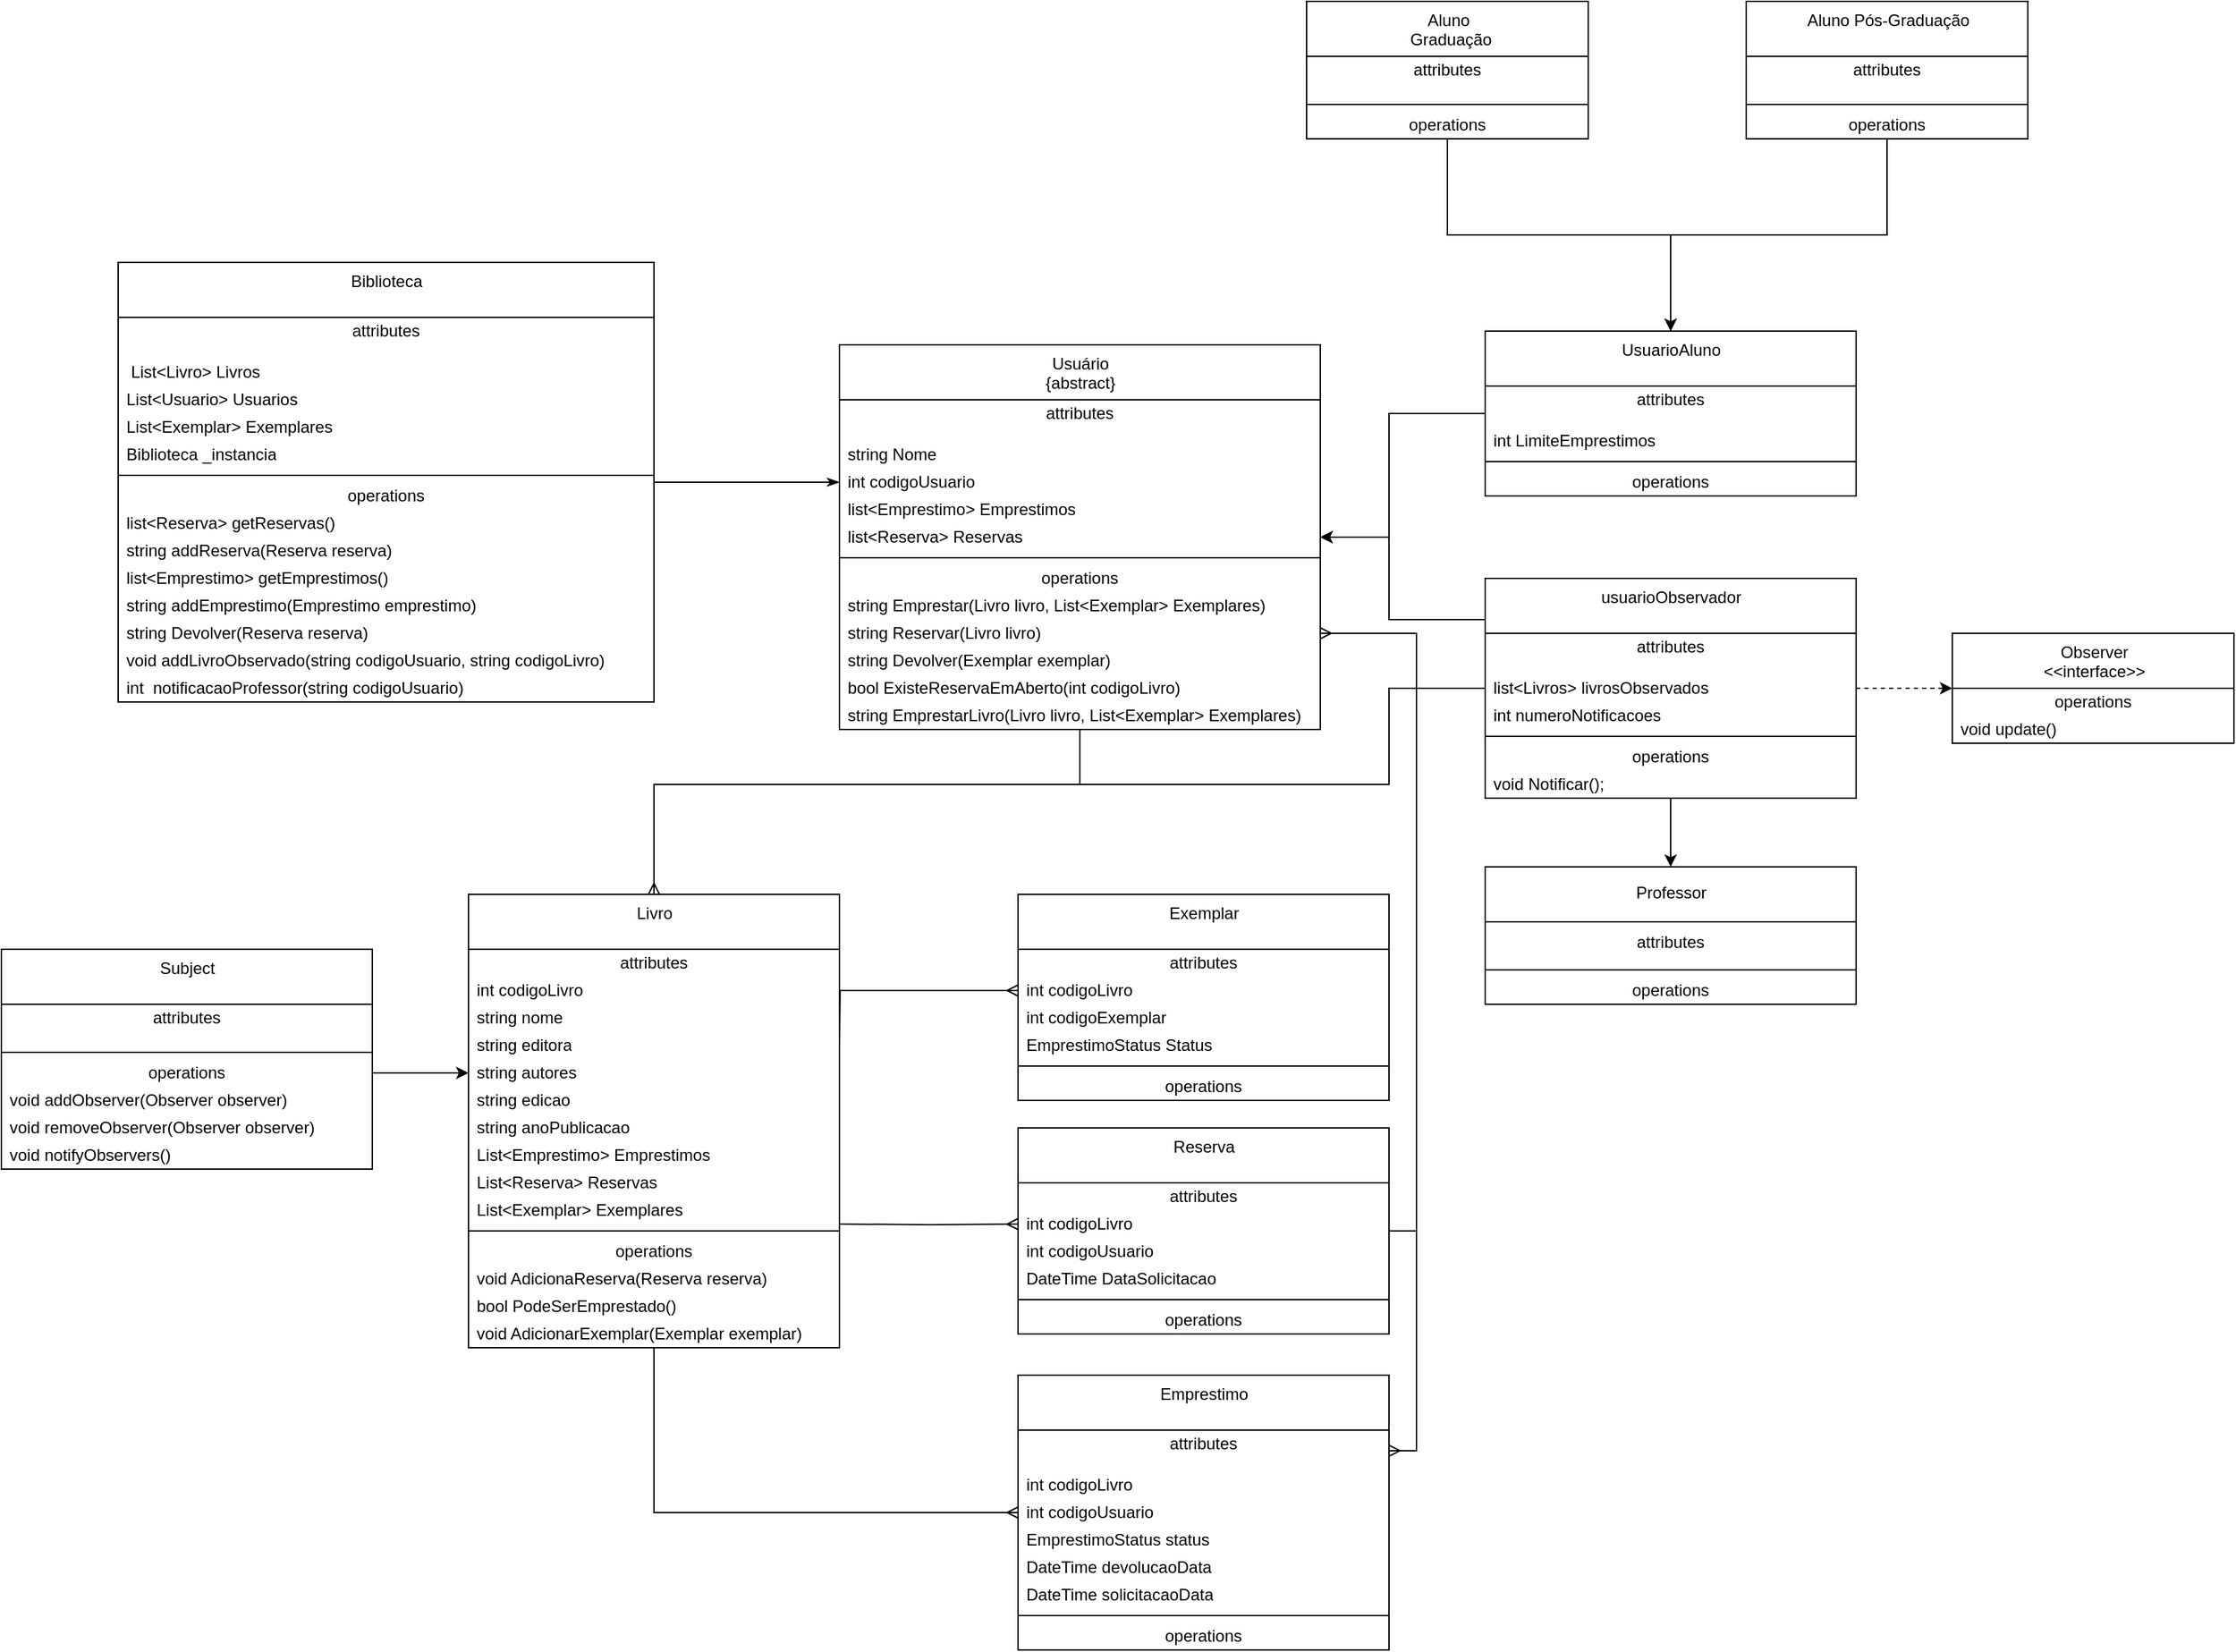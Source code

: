 <mxfile version="20.6.0" type="device"><diagram id="4k-TnC5SBQn-y1mcGVg1" name="Page-1"><mxGraphModel dx="2071" dy="1781" grid="1" gridSize="10" guides="1" tooltips="1" connect="1" arrows="1" fold="1" page="1" pageScale="1" pageWidth="850" pageHeight="1100" math="0" shadow="0"><root><mxCell id="0"/><mxCell id="1" parent="0"/><mxCell id="E93GOvyPacwHeNcZt3Qg-74" style="edgeStyle=orthogonalEdgeStyle;rounded=0;orthogonalLoop=1;jettySize=auto;html=1;entryX=0.5;entryY=0;entryDx=0;entryDy=0;startArrow=none;startFill=0;endArrow=none;endFill=0;" edge="1" parent="1" source="8vR74GhuwaB9tkMfhuag-8" target="8vR74GhuwaB9tkMfhuag-103"><mxGeometry relative="1" as="geometry"><Array as="points"><mxPoint x="275" y="400"/><mxPoint x="-35" y="400"/></Array></mxGeometry></mxCell><mxCell id="8vR74GhuwaB9tkMfhuag-8" value="&lt;div&gt;Usuário&lt;/div&gt;&lt;div&gt;{abstract}&lt;br&gt;&lt;/div&gt;" style="swimlane;fontStyle=0;align=center;verticalAlign=top;childLayout=stackLayout;horizontal=1;startSize=40;horizontalStack=0;resizeParent=1;resizeParentMax=0;resizeLast=0;collapsible=0;marginBottom=0;html=1;swimlaneLine=1;strokeColor=default;fillColor=default;" parent="1" vertex="1"><mxGeometry x="100" y="80" width="350" height="280" as="geometry"/></mxCell><mxCell id="8vR74GhuwaB9tkMfhuag-9" value="&lt;div&gt;attributes&lt;/div&gt;&lt;div&gt;&lt;br&gt;&lt;/div&gt;&lt;div&gt;&lt;br&gt;&lt;/div&gt;&lt;div&gt;&lt;br&gt;&lt;/div&gt;&lt;div&gt;&lt;br&gt;&lt;/div&gt;" style="text;html=1;strokeColor=none;fillColor=none;align=center;verticalAlign=middle;spacingLeft=4;spacingRight=4;overflow=hidden;rotatable=0;points=[[0,0.5],[1,0.5]];portConstraint=eastwest;" parent="8vR74GhuwaB9tkMfhuag-8" vertex="1"><mxGeometry y="40" width="350" height="30" as="geometry"/></mxCell><mxCell id="8vR74GhuwaB9tkMfhuag-10" value="string Nome" style="text;html=1;strokeColor=none;fillColor=none;align=left;verticalAlign=middle;spacingLeft=4;spacingRight=4;overflow=hidden;rotatable=0;points=[[0,0.5],[1,0.5]];portConstraint=eastwest;" parent="8vR74GhuwaB9tkMfhuag-8" vertex="1"><mxGeometry y="70" width="350" height="20" as="geometry"/></mxCell><mxCell id="8vR74GhuwaB9tkMfhuag-16" value="int codigoUsuario" style="text;html=1;strokeColor=none;fillColor=none;align=left;verticalAlign=middle;spacingLeft=4;spacingRight=4;overflow=hidden;rotatable=0;points=[[0,0.5],[1,0.5]];portConstraint=eastwest;" parent="8vR74GhuwaB9tkMfhuag-8" vertex="1"><mxGeometry y="90" width="350" height="20" as="geometry"/></mxCell><mxCell id="8vR74GhuwaB9tkMfhuag-17" value="list&amp;lt;Emprestimo&amp;gt; Emprestimos" style="text;html=1;strokeColor=none;fillColor=none;align=left;verticalAlign=middle;spacingLeft=4;spacingRight=4;overflow=hidden;rotatable=0;points=[[0,0.5],[1,0.5]];portConstraint=eastwest;" parent="8vR74GhuwaB9tkMfhuag-8" vertex="1"><mxGeometry y="110" width="350" height="20" as="geometry"/></mxCell><mxCell id="8vR74GhuwaB9tkMfhuag-18" value="list&amp;lt;Reserva&amp;gt; Reservas" style="text;html=1;strokeColor=none;fillColor=none;align=left;verticalAlign=middle;spacingLeft=4;spacingRight=4;overflow=hidden;rotatable=0;points=[[0,0.5],[1,0.5]];portConstraint=eastwest;" parent="8vR74GhuwaB9tkMfhuag-8" vertex="1"><mxGeometry y="130" width="350" height="20" as="geometry"/></mxCell><mxCell id="8vR74GhuwaB9tkMfhuag-13" value="" style="line;strokeWidth=1;fillColor=none;align=left;verticalAlign=middle;spacingTop=-1;spacingLeft=3;spacingRight=3;rotatable=0;labelPosition=right;points=[];portConstraint=eastwest;" parent="8vR74GhuwaB9tkMfhuag-8" vertex="1"><mxGeometry y="150" width="350" height="10" as="geometry"/></mxCell><mxCell id="8vR74GhuwaB9tkMfhuag-14" value="operations" style="text;html=1;strokeColor=none;fillColor=none;align=center;verticalAlign=middle;spacingLeft=4;spacingRight=4;overflow=hidden;rotatable=0;points=[[0,0.5],[1,0.5]];portConstraint=eastwest;" parent="8vR74GhuwaB9tkMfhuag-8" vertex="1"><mxGeometry y="160" width="350" height="20" as="geometry"/></mxCell><mxCell id="E93GOvyPacwHeNcZt3Qg-1" value="string Emprestar(Livro livro, List&amp;lt;Exemplar&amp;gt; Exemplares)" style="text;html=1;strokeColor=none;fillColor=none;align=left;verticalAlign=middle;spacingLeft=4;spacingRight=4;overflow=hidden;rotatable=0;points=[[0,0.5],[1,0.5]];portConstraint=eastwest;" vertex="1" parent="8vR74GhuwaB9tkMfhuag-8"><mxGeometry y="180" width="350" height="20" as="geometry"/></mxCell><mxCell id="E93GOvyPacwHeNcZt3Qg-2" value="string Reservar(Livro livro)" style="text;html=1;strokeColor=none;fillColor=none;align=left;verticalAlign=middle;spacingLeft=4;spacingRight=4;overflow=hidden;rotatable=0;points=[[0,0.5],[1,0.5]];portConstraint=eastwest;" vertex="1" parent="8vR74GhuwaB9tkMfhuag-8"><mxGeometry y="200" width="350" height="20" as="geometry"/></mxCell><mxCell id="E93GOvyPacwHeNcZt3Qg-4" value="string Devolver(Exemplar exemplar)" style="text;html=1;strokeColor=none;fillColor=none;align=left;verticalAlign=middle;spacingLeft=4;spacingRight=4;overflow=hidden;rotatable=0;points=[[0,0.5],[1,0.5]];portConstraint=eastwest;" vertex="1" parent="8vR74GhuwaB9tkMfhuag-8"><mxGeometry y="220" width="350" height="20" as="geometry"/></mxCell><mxCell id="E93GOvyPacwHeNcZt3Qg-3" value="bool ExisteReservaEmAberto(int codigoLivro)" style="text;html=1;strokeColor=none;fillColor=none;align=left;verticalAlign=middle;spacingLeft=4;spacingRight=4;overflow=hidden;rotatable=0;points=[[0,0.5],[1,0.5]];portConstraint=eastwest;" vertex="1" parent="8vR74GhuwaB9tkMfhuag-8"><mxGeometry y="240" width="350" height="20" as="geometry"/></mxCell><mxCell id="E93GOvyPacwHeNcZt3Qg-5" value="string EmprestarLivro(Livro livro, List&amp;lt;Exemplar&amp;gt; Exemplares)" style="text;html=1;strokeColor=none;fillColor=none;align=left;verticalAlign=middle;spacingLeft=4;spacingRight=4;overflow=hidden;rotatable=0;points=[[0,0.5],[1,0.5]];portConstraint=eastwest;" vertex="1" parent="8vR74GhuwaB9tkMfhuag-8"><mxGeometry y="260" width="350" height="20" as="geometry"/></mxCell><mxCell id="E93GOvyPacwHeNcZt3Qg-11" style="edgeStyle=orthogonalEdgeStyle;rounded=0;orthogonalLoop=1;jettySize=auto;html=1;entryX=0.5;entryY=0;entryDx=0;entryDy=0;" edge="1" parent="1" source="8vR74GhuwaB9tkMfhuag-28" target="E93GOvyPacwHeNcZt3Qg-7"><mxGeometry relative="1" as="geometry"/></mxCell><mxCell id="8vR74GhuwaB9tkMfhuag-28" value="&lt;div&gt;Aluno&lt;br&gt;&lt;/div&gt;&amp;nbsp;Graduação" style="swimlane;fontStyle=0;align=center;verticalAlign=top;childLayout=stackLayout;horizontal=1;startSize=40;horizontalStack=0;resizeParent=1;resizeParentMax=0;resizeLast=0;collapsible=0;marginBottom=0;html=1;swimlaneLine=1;strokeColor=default;fillColor=default;" parent="1" vertex="1"><mxGeometry x="440" y="-170" width="205" height="100" as="geometry"/></mxCell><mxCell id="8vR74GhuwaB9tkMfhuag-29" value="&lt;div&gt;attributes&lt;/div&gt;&lt;div&gt;&lt;br&gt;&lt;/div&gt;&lt;div&gt;&lt;br&gt;&lt;/div&gt;&lt;div&gt;&lt;br&gt;&lt;/div&gt;&lt;div&gt;&lt;br&gt;&lt;/div&gt;" style="text;html=1;strokeColor=none;fillColor=none;align=center;verticalAlign=middle;spacingLeft=4;spacingRight=4;overflow=hidden;rotatable=0;points=[[0,0.5],[1,0.5]];portConstraint=eastwest;" parent="8vR74GhuwaB9tkMfhuag-28" vertex="1"><mxGeometry y="40" width="205" height="30" as="geometry"/></mxCell><mxCell id="8vR74GhuwaB9tkMfhuag-34" value="" style="line;strokeWidth=1;fillColor=none;align=left;verticalAlign=middle;spacingTop=-1;spacingLeft=3;spacingRight=3;rotatable=0;labelPosition=right;points=[];portConstraint=eastwest;" parent="8vR74GhuwaB9tkMfhuag-28" vertex="1"><mxGeometry y="70" width="205" height="10" as="geometry"/></mxCell><mxCell id="8vR74GhuwaB9tkMfhuag-35" value="operations" style="text;html=1;strokeColor=none;fillColor=none;align=center;verticalAlign=middle;spacingLeft=4;spacingRight=4;overflow=hidden;rotatable=0;points=[[0,0.5],[1,0.5]];portConstraint=eastwest;" parent="8vR74GhuwaB9tkMfhuag-28" vertex="1"><mxGeometry y="80" width="205" height="20" as="geometry"/></mxCell><mxCell id="8vR74GhuwaB9tkMfhuag-60" style="edgeStyle=orthogonalEdgeStyle;rounded=0;orthogonalLoop=1;jettySize=auto;html=1;entryX=1;entryY=0.5;entryDx=0;entryDy=0;" parent="1" source="8vR74GhuwaB9tkMfhuag-43" target="8vR74GhuwaB9tkMfhuag-18" edge="1"><mxGeometry relative="1" as="geometry"><Array as="points"><mxPoint x="500" y="280"/><mxPoint x="500" y="220"/></Array></mxGeometry></mxCell><mxCell id="8vR74GhuwaB9tkMfhuag-94" style="edgeStyle=orthogonalEdgeStyle;rounded=0;orthogonalLoop=1;jettySize=auto;html=1;fontSize=18;" parent="1" source="8vR74GhuwaB9tkMfhuag-43" target="8vR74GhuwaB9tkMfhuag-88" edge="1"><mxGeometry relative="1" as="geometry"/></mxCell><mxCell id="E93GOvyPacwHeNcZt3Qg-25" style="edgeStyle=orthogonalEdgeStyle;rounded=0;orthogonalLoop=1;jettySize=auto;html=1;dashed=1;" edge="1" parent="1" source="8vR74GhuwaB9tkMfhuag-43" target="8vR74GhuwaB9tkMfhuag-83"><mxGeometry relative="1" as="geometry"/></mxCell><mxCell id="8vR74GhuwaB9tkMfhuag-43" value="usuarioObservador" style="swimlane;fontStyle=0;align=center;verticalAlign=top;childLayout=stackLayout;horizontal=1;startSize=40;horizontalStack=0;resizeParent=1;resizeParentMax=0;resizeLast=0;collapsible=0;marginBottom=0;html=1;swimlaneLine=1;strokeColor=default;fillColor=default;" parent="1" vertex="1"><mxGeometry x="570" y="250" width="270" height="160" as="geometry"/></mxCell><mxCell id="8vR74GhuwaB9tkMfhuag-44" value="&lt;div&gt;attributes&lt;/div&gt;&lt;div&gt;&lt;br&gt;&lt;/div&gt;&lt;div&gt;&lt;br&gt;&lt;/div&gt;&lt;div&gt;&lt;br&gt;&lt;/div&gt;&lt;div&gt;&lt;br&gt;&lt;/div&gt;" style="text;html=1;strokeColor=none;fillColor=none;align=center;verticalAlign=middle;spacingLeft=4;spacingRight=4;overflow=hidden;rotatable=0;points=[[0,0.5],[1,0.5]];portConstraint=eastwest;" parent="8vR74GhuwaB9tkMfhuag-43" vertex="1"><mxGeometry y="40" width="270" height="30" as="geometry"/></mxCell><mxCell id="8vR74GhuwaB9tkMfhuag-47" value="list&amp;lt;Livros&amp;gt; livrosObservados" style="text;html=1;strokeColor=none;fillColor=none;align=left;verticalAlign=middle;spacingLeft=4;spacingRight=4;overflow=hidden;rotatable=0;points=[[0,0.5],[1,0.5]];portConstraint=eastwest;" parent="8vR74GhuwaB9tkMfhuag-43" vertex="1"><mxGeometry y="70" width="270" height="20" as="geometry"/></mxCell><mxCell id="8vR74GhuwaB9tkMfhuag-82" value="int numeroNotificacoes" style="text;html=1;strokeColor=none;fillColor=none;align=left;verticalAlign=middle;spacingLeft=4;spacingRight=4;overflow=hidden;rotatable=0;points=[[0,0.5],[1,0.5]];portConstraint=eastwest;" parent="8vR74GhuwaB9tkMfhuag-43" vertex="1"><mxGeometry y="90" width="270" height="20" as="geometry"/></mxCell><mxCell id="8vR74GhuwaB9tkMfhuag-49" value="" style="line;strokeWidth=1;fillColor=none;align=left;verticalAlign=middle;spacingTop=-1;spacingLeft=3;spacingRight=3;rotatable=0;labelPosition=right;points=[];portConstraint=eastwest;" parent="8vR74GhuwaB9tkMfhuag-43" vertex="1"><mxGeometry y="110" width="270" height="10" as="geometry"/></mxCell><mxCell id="8vR74GhuwaB9tkMfhuag-50" value="operations" style="text;html=1;strokeColor=none;fillColor=none;align=center;verticalAlign=middle;spacingLeft=4;spacingRight=4;overflow=hidden;rotatable=0;points=[[0,0.5],[1,0.5]];portConstraint=eastwest;" parent="8vR74GhuwaB9tkMfhuag-43" vertex="1"><mxGeometry y="120" width="270" height="20" as="geometry"/></mxCell><mxCell id="E93GOvyPacwHeNcZt3Qg-27" value="void Notificar();" style="text;html=1;strokeColor=none;fillColor=none;align=left;verticalAlign=middle;spacingLeft=4;spacingRight=4;overflow=hidden;rotatable=0;points=[[0,0.5],[1,0.5]];portConstraint=eastwest;" vertex="1" parent="8vR74GhuwaB9tkMfhuag-43"><mxGeometry y="140" width="270" height="20" as="geometry"/></mxCell><mxCell id="E93GOvyPacwHeNcZt3Qg-12" style="edgeStyle=orthogonalEdgeStyle;rounded=0;orthogonalLoop=1;jettySize=auto;html=1;entryX=0.5;entryY=0;entryDx=0;entryDy=0;" edge="1" parent="1" source="8vR74GhuwaB9tkMfhuag-55" target="E93GOvyPacwHeNcZt3Qg-7"><mxGeometry relative="1" as="geometry"/></mxCell><mxCell id="8vR74GhuwaB9tkMfhuag-55" value="Aluno Pós-Graduação" style="swimlane;fontStyle=0;align=center;verticalAlign=top;childLayout=stackLayout;horizontal=1;startSize=40;horizontalStack=0;resizeParent=1;resizeParentMax=0;resizeLast=0;collapsible=0;marginBottom=0;html=1;swimlaneLine=1;strokeColor=default;fillColor=default;" parent="1" vertex="1"><mxGeometry x="760" y="-170" width="205" height="100" as="geometry"/></mxCell><mxCell id="8vR74GhuwaB9tkMfhuag-56" value="&lt;div&gt;attributes&lt;/div&gt;&lt;div&gt;&lt;br&gt;&lt;/div&gt;&lt;div&gt;&lt;br&gt;&lt;/div&gt;&lt;div&gt;&lt;br&gt;&lt;/div&gt;&lt;div&gt;&lt;br&gt;&lt;/div&gt;" style="text;html=1;strokeColor=none;fillColor=none;align=center;verticalAlign=middle;spacingLeft=4;spacingRight=4;overflow=hidden;rotatable=0;points=[[0,0.5],[1,0.5]];portConstraint=eastwest;" parent="8vR74GhuwaB9tkMfhuag-55" vertex="1"><mxGeometry y="40" width="205" height="30" as="geometry"/></mxCell><mxCell id="8vR74GhuwaB9tkMfhuag-57" value="" style="line;strokeWidth=1;fillColor=none;align=left;verticalAlign=middle;spacingTop=-1;spacingLeft=3;spacingRight=3;rotatable=0;labelPosition=right;points=[];portConstraint=eastwest;" parent="8vR74GhuwaB9tkMfhuag-55" vertex="1"><mxGeometry y="70" width="205" height="10" as="geometry"/></mxCell><mxCell id="8vR74GhuwaB9tkMfhuag-58" value="operations" style="text;html=1;strokeColor=none;fillColor=none;align=center;verticalAlign=middle;spacingLeft=4;spacingRight=4;overflow=hidden;rotatable=0;points=[[0,0.5],[1,0.5]];portConstraint=eastwest;" parent="8vR74GhuwaB9tkMfhuag-55" vertex="1"><mxGeometry y="80" width="205" height="20" as="geometry"/></mxCell><mxCell id="8vR74GhuwaB9tkMfhuag-83" value="&lt;div&gt;Observer&lt;/div&gt;&lt;div&gt;&amp;lt;&amp;lt;interface&amp;gt;&amp;gt;&lt;br&gt;&lt;/div&gt;" style="swimlane;fontStyle=0;align=center;verticalAlign=top;childLayout=stackLayout;horizontal=1;startSize=40;horizontalStack=0;resizeParent=1;resizeParentMax=0;resizeLast=0;collapsible=0;marginBottom=0;html=1;swimlaneLine=1;strokeColor=default;fillColor=default;" parent="1" vertex="1"><mxGeometry x="910" y="290" width="205" height="80" as="geometry"/></mxCell><mxCell id="8vR74GhuwaB9tkMfhuag-86" value="operations" style="text;html=1;strokeColor=none;fillColor=none;align=center;verticalAlign=middle;spacingLeft=4;spacingRight=4;overflow=hidden;rotatable=0;points=[[0,0.5],[1,0.5]];portConstraint=eastwest;" parent="8vR74GhuwaB9tkMfhuag-83" vertex="1"><mxGeometry y="40" width="205" height="20" as="geometry"/></mxCell><mxCell id="8vR74GhuwaB9tkMfhuag-72" value="void update()" style="text;html=1;strokeColor=none;fillColor=none;align=left;verticalAlign=middle;spacingLeft=4;spacingRight=4;overflow=hidden;rotatable=0;points=[[0,0.5],[1,0.5]];portConstraint=eastwest;" parent="8vR74GhuwaB9tkMfhuag-83" vertex="1"><mxGeometry y="60" width="205" height="20" as="geometry"/></mxCell><mxCell id="8vR74GhuwaB9tkMfhuag-88" value="&lt;font style=&quot;font-size: 12px;&quot;&gt;Professor&lt;/font&gt;" style="swimlane;fontStyle=0;align=center;verticalAlign=top;childLayout=stackLayout;horizontal=1;startSize=40;horizontalStack=0;resizeParent=1;resizeParentMax=0;resizeLast=0;collapsible=0;marginBottom=0;html=1;swimlaneLine=1;strokeColor=default;fillColor=default;fontSize=18;" parent="1" vertex="1"><mxGeometry x="570" y="460" width="270" height="100" as="geometry"/></mxCell><mxCell id="8vR74GhuwaB9tkMfhuag-89" value="&lt;div&gt;attributes&lt;/div&gt;" style="text;html=1;strokeColor=none;fillColor=none;align=center;verticalAlign=middle;spacingLeft=4;spacingRight=4;overflow=hidden;rotatable=0;points=[[0,0.5],[1,0.5]];portConstraint=eastwest;" parent="8vR74GhuwaB9tkMfhuag-88" vertex="1"><mxGeometry y="40" width="270" height="30" as="geometry"/></mxCell><mxCell id="8vR74GhuwaB9tkMfhuag-92" value="" style="line;strokeWidth=1;fillColor=none;align=left;verticalAlign=middle;spacingTop=-1;spacingLeft=3;spacingRight=3;rotatable=0;labelPosition=right;points=[];portConstraint=eastwest;" parent="8vR74GhuwaB9tkMfhuag-88" vertex="1"><mxGeometry y="70" width="270" height="10" as="geometry"/></mxCell><mxCell id="8vR74GhuwaB9tkMfhuag-93" value="operations" style="text;html=1;strokeColor=none;fillColor=none;align=center;verticalAlign=middle;spacingLeft=4;spacingRight=4;overflow=hidden;rotatable=0;points=[[0,0.5],[1,0.5]];portConstraint=eastwest;" parent="8vR74GhuwaB9tkMfhuag-88" vertex="1"><mxGeometry y="80" width="270" height="20" as="geometry"/></mxCell><mxCell id="8vR74GhuwaB9tkMfhuag-95" value="Subject" style="swimlane;fontStyle=0;align=center;verticalAlign=top;childLayout=stackLayout;horizontal=1;startSize=40;horizontalStack=0;resizeParent=1;resizeParentMax=0;resizeLast=0;collapsible=0;marginBottom=0;html=1;swimlaneLine=1;strokeColor=default;fillColor=default;" parent="1" vertex="1"><mxGeometry x="-510" y="520" width="270" height="160" as="geometry"/></mxCell><mxCell id="8vR74GhuwaB9tkMfhuag-96" value="&lt;div&gt;attributes&lt;/div&gt;&lt;div&gt;&lt;br&gt;&lt;/div&gt;&lt;div&gt;&lt;br&gt;&lt;/div&gt;&lt;div&gt;&lt;br&gt;&lt;/div&gt;&lt;div&gt;&lt;br&gt;&lt;/div&gt;" style="text;html=1;strokeColor=none;fillColor=none;align=center;verticalAlign=middle;spacingLeft=4;spacingRight=4;overflow=hidden;rotatable=0;points=[[0,0.5],[1,0.5]];portConstraint=eastwest;" parent="8vR74GhuwaB9tkMfhuag-95" vertex="1"><mxGeometry y="40" width="270" height="30" as="geometry"/></mxCell><mxCell id="8vR74GhuwaB9tkMfhuag-99" value="" style="line;strokeWidth=1;fillColor=none;align=left;verticalAlign=middle;spacingTop=-1;spacingLeft=3;spacingRight=3;rotatable=0;labelPosition=right;points=[];portConstraint=eastwest;" parent="8vR74GhuwaB9tkMfhuag-95" vertex="1"><mxGeometry y="70" width="270" height="10" as="geometry"/></mxCell><mxCell id="8vR74GhuwaB9tkMfhuag-100" value="operations" style="text;html=1;strokeColor=none;fillColor=none;align=center;verticalAlign=middle;spacingLeft=4;spacingRight=4;overflow=hidden;rotatable=0;points=[[0,0.5],[1,0.5]];portConstraint=eastwest;" parent="8vR74GhuwaB9tkMfhuag-95" vertex="1"><mxGeometry y="80" width="270" height="20" as="geometry"/></mxCell><mxCell id="8vR74GhuwaB9tkMfhuag-97" value="void addObserver(Observer observer)" style="text;html=1;strokeColor=none;fillColor=none;align=left;verticalAlign=middle;spacingLeft=4;spacingRight=4;overflow=hidden;rotatable=0;points=[[0,0.5],[1,0.5]];portConstraint=eastwest;" parent="8vR74GhuwaB9tkMfhuag-95" vertex="1"><mxGeometry y="100" width="270" height="20" as="geometry"/></mxCell><mxCell id="8vR74GhuwaB9tkMfhuag-101" value="void removeObserver(Observer observer)" style="text;html=1;strokeColor=none;fillColor=none;align=left;verticalAlign=middle;spacingLeft=4;spacingRight=4;overflow=hidden;rotatable=0;points=[[0,0.5],[1,0.5]];portConstraint=eastwest;" parent="8vR74GhuwaB9tkMfhuag-95" vertex="1"><mxGeometry y="120" width="270" height="20" as="geometry"/></mxCell><mxCell id="8vR74GhuwaB9tkMfhuag-102" value="void notifyObservers()" style="text;html=1;strokeColor=none;fillColor=none;align=left;verticalAlign=middle;spacingLeft=4;spacingRight=4;overflow=hidden;rotatable=0;points=[[0,0.5],[1,0.5]];portConstraint=eastwest;" parent="8vR74GhuwaB9tkMfhuag-95" vertex="1"><mxGeometry y="140" width="270" height="20" as="geometry"/></mxCell><mxCell id="E93GOvyPacwHeNcZt3Qg-58" style="edgeStyle=orthogonalEdgeStyle;rounded=0;orthogonalLoop=1;jettySize=auto;html=1;entryX=0;entryY=0.5;entryDx=0;entryDy=0;endArrow=ERmany;endFill=0;" edge="1" parent="1" source="8vR74GhuwaB9tkMfhuag-103" target="UI45EGb_hwssNd5SsNvu-42"><mxGeometry relative="1" as="geometry"/></mxCell><mxCell id="E93GOvyPacwHeNcZt3Qg-59" style="edgeStyle=orthogonalEdgeStyle;rounded=0;orthogonalLoop=1;jettySize=auto;html=1;exitX=0.5;exitY=0;exitDx=0;exitDy=0;entryX=0;entryY=0.5;entryDx=0;entryDy=0;endArrow=none;endFill=0;startArrow=ERmany;startFill=0;" edge="1" parent="1" source="8vR74GhuwaB9tkMfhuag-103" target="8vR74GhuwaB9tkMfhuag-47"><mxGeometry relative="1" as="geometry"><Array as="points"><mxPoint x="-35" y="400"/><mxPoint x="500" y="400"/><mxPoint x="500" y="330"/></Array></mxGeometry></mxCell><mxCell id="8vR74GhuwaB9tkMfhuag-103" value="Livro" style="swimlane;fontStyle=0;align=center;verticalAlign=top;childLayout=stackLayout;horizontal=1;startSize=40;horizontalStack=0;resizeParent=1;resizeParentMax=0;resizeLast=0;collapsible=0;marginBottom=0;html=1;swimlaneLine=1;strokeColor=default;fillColor=default;" parent="1" vertex="1"><mxGeometry x="-170" y="480" width="270" height="330" as="geometry"/></mxCell><mxCell id="8vR74GhuwaB9tkMfhuag-104" value="&lt;div&gt;attributes&lt;/div&gt;&lt;div&gt;&lt;br&gt;&lt;/div&gt;&lt;div&gt;&lt;br&gt;&lt;/div&gt;&lt;div&gt;&lt;br&gt;&lt;/div&gt;&lt;div&gt;&lt;br&gt;&lt;/div&gt;" style="text;html=1;strokeColor=none;fillColor=none;align=center;verticalAlign=middle;spacingLeft=4;spacingRight=4;overflow=hidden;rotatable=0;points=[[0,0.5],[1,0.5]];portConstraint=eastwest;" parent="8vR74GhuwaB9tkMfhuag-103" vertex="1"><mxGeometry y="40" width="270" height="20" as="geometry"/></mxCell><mxCell id="UI45EGb_hwssNd5SsNvu-12" value="int codigoLivro" style="text;html=1;strokeColor=none;fillColor=none;align=left;verticalAlign=middle;spacingLeft=4;spacingRight=4;overflow=hidden;rotatable=0;points=[[0,0.5],[1,0.5]];portConstraint=eastwest;" parent="8vR74GhuwaB9tkMfhuag-103" vertex="1"><mxGeometry y="60" width="270" height="20" as="geometry"/></mxCell><mxCell id="UI45EGb_hwssNd5SsNvu-13" value="string nome" style="text;html=1;strokeColor=none;fillColor=none;align=left;verticalAlign=middle;spacingLeft=4;spacingRight=4;overflow=hidden;rotatable=0;points=[[0,0.5],[1,0.5]];portConstraint=eastwest;" parent="8vR74GhuwaB9tkMfhuag-103" vertex="1"><mxGeometry y="80" width="270" height="20" as="geometry"/></mxCell><mxCell id="UI45EGb_hwssNd5SsNvu-17" value="string editora" style="text;html=1;strokeColor=none;fillColor=none;align=left;verticalAlign=middle;spacingLeft=4;spacingRight=4;overflow=hidden;rotatable=0;points=[[0,0.5],[1,0.5]];portConstraint=eastwest;" parent="8vR74GhuwaB9tkMfhuag-103" vertex="1"><mxGeometry y="100" width="270" height="20" as="geometry"/></mxCell><mxCell id="UI45EGb_hwssNd5SsNvu-14" value="string autores" style="text;html=1;strokeColor=none;fillColor=none;align=left;verticalAlign=middle;spacingLeft=4;spacingRight=4;overflow=hidden;rotatable=0;points=[[0,0.5],[1,0.5]];portConstraint=eastwest;" parent="8vR74GhuwaB9tkMfhuag-103" vertex="1"><mxGeometry y="120" width="270" height="20" as="geometry"/></mxCell><mxCell id="UI45EGb_hwssNd5SsNvu-16" value="string edicao" style="text;html=1;strokeColor=none;fillColor=none;align=left;verticalAlign=middle;spacingLeft=4;spacingRight=4;overflow=hidden;rotatable=0;points=[[0,0.5],[1,0.5]];portConstraint=eastwest;" parent="8vR74GhuwaB9tkMfhuag-103" vertex="1"><mxGeometry y="140" width="270" height="20" as="geometry"/></mxCell><mxCell id="UI45EGb_hwssNd5SsNvu-15" value="string anoPublicacao" style="text;html=1;strokeColor=none;fillColor=none;align=left;verticalAlign=middle;spacingLeft=4;spacingRight=4;overflow=hidden;rotatable=0;points=[[0,0.5],[1,0.5]];portConstraint=eastwest;" parent="8vR74GhuwaB9tkMfhuag-103" vertex="1"><mxGeometry y="160" width="270" height="20" as="geometry"/></mxCell><mxCell id="E93GOvyPacwHeNcZt3Qg-28" value="List&amp;lt;Emprestimo&amp;gt; Emprestimos" style="text;html=1;strokeColor=none;fillColor=none;align=left;verticalAlign=middle;spacingLeft=4;spacingRight=4;overflow=hidden;rotatable=0;points=[[0,0.5],[1,0.5]];portConstraint=eastwest;" vertex="1" parent="8vR74GhuwaB9tkMfhuag-103"><mxGeometry y="180" width="270" height="20" as="geometry"/></mxCell><mxCell id="E93GOvyPacwHeNcZt3Qg-29" value="List&amp;lt;Reserva&amp;gt; Reservas" style="text;html=1;strokeColor=none;fillColor=none;align=left;verticalAlign=middle;spacingLeft=4;spacingRight=4;overflow=hidden;rotatable=0;points=[[0,0.5],[1,0.5]];portConstraint=eastwest;" vertex="1" parent="8vR74GhuwaB9tkMfhuag-103"><mxGeometry y="200" width="270" height="20" as="geometry"/></mxCell><mxCell id="E93GOvyPacwHeNcZt3Qg-30" value="List&amp;lt;Exemplar&amp;gt; Exemplares" style="text;html=1;strokeColor=none;fillColor=none;align=left;verticalAlign=middle;spacingLeft=4;spacingRight=4;overflow=hidden;rotatable=0;points=[[0,0.5],[1,0.5]];portConstraint=eastwest;" vertex="1" parent="8vR74GhuwaB9tkMfhuag-103"><mxGeometry y="220" width="270" height="20" as="geometry"/></mxCell><mxCell id="8vR74GhuwaB9tkMfhuag-105" value="" style="line;strokeWidth=1;fillColor=none;align=left;verticalAlign=middle;spacingTop=-1;spacingLeft=3;spacingRight=3;rotatable=0;labelPosition=right;points=[];portConstraint=eastwest;" parent="8vR74GhuwaB9tkMfhuag-103" vertex="1"><mxGeometry y="240" width="270" height="10" as="geometry"/></mxCell><mxCell id="8vR74GhuwaB9tkMfhuag-106" value="operations" style="text;html=1;strokeColor=none;fillColor=none;align=center;verticalAlign=middle;spacingLeft=4;spacingRight=4;overflow=hidden;rotatable=0;points=[[0,0.5],[1,0.5]];portConstraint=eastwest;" parent="8vR74GhuwaB9tkMfhuag-103" vertex="1"><mxGeometry y="250" width="270" height="20" as="geometry"/></mxCell><mxCell id="E93GOvyPacwHeNcZt3Qg-31" value="void AdicionaReserva(Reserva reserva)" style="text;html=1;strokeColor=none;fillColor=none;align=left;verticalAlign=middle;spacingLeft=4;spacingRight=4;overflow=hidden;rotatable=0;points=[[0,0.5],[1,0.5]];portConstraint=eastwest;" vertex="1" parent="8vR74GhuwaB9tkMfhuag-103"><mxGeometry y="270" width="270" height="20" as="geometry"/></mxCell><mxCell id="E93GOvyPacwHeNcZt3Qg-32" value="bool PodeSerEmprestado()" style="text;html=1;strokeColor=none;fillColor=none;align=left;verticalAlign=middle;spacingLeft=4;spacingRight=4;overflow=hidden;rotatable=0;points=[[0,0.5],[1,0.5]];portConstraint=eastwest;" vertex="1" parent="8vR74GhuwaB9tkMfhuag-103"><mxGeometry y="290" width="270" height="20" as="geometry"/></mxCell><mxCell id="E93GOvyPacwHeNcZt3Qg-48" value="void AdicionarExemplar(Exemplar exemplar)" style="text;html=1;strokeColor=none;fillColor=none;align=left;verticalAlign=middle;spacingLeft=4;spacingRight=4;overflow=hidden;rotatable=0;points=[[0,0.5],[1,0.5]];portConstraint=eastwest;" vertex="1" parent="8vR74GhuwaB9tkMfhuag-103"><mxGeometry y="310" width="270" height="20" as="geometry"/></mxCell><mxCell id="UI45EGb_hwssNd5SsNvu-20" style="edgeStyle=orthogonalEdgeStyle;rounded=0;orthogonalLoop=1;jettySize=auto;html=1;entryX=0;entryY=0.5;entryDx=0;entryDy=0;" parent="1" source="8vR74GhuwaB9tkMfhuag-100" target="UI45EGb_hwssNd5SsNvu-14" edge="1"><mxGeometry relative="1" as="geometry"/></mxCell><mxCell id="UI45EGb_hwssNd5SsNvu-21" value="Exemplar" style="swimlane;fontStyle=0;align=center;verticalAlign=top;childLayout=stackLayout;horizontal=1;startSize=40;horizontalStack=0;resizeParent=1;resizeParentMax=0;resizeLast=0;collapsible=0;marginBottom=0;html=1;swimlaneLine=1;strokeColor=default;fillColor=default;" parent="1" vertex="1"><mxGeometry x="230" y="480" width="270" height="150" as="geometry"/></mxCell><mxCell id="UI45EGb_hwssNd5SsNvu-22" value="&lt;div&gt;attributes&lt;/div&gt;&lt;div&gt;&lt;br&gt;&lt;/div&gt;&lt;div&gt;&lt;br&gt;&lt;/div&gt;&lt;div&gt;&lt;br&gt;&lt;/div&gt;&lt;div&gt;&lt;br&gt;&lt;/div&gt;" style="text;html=1;strokeColor=none;fillColor=none;align=center;verticalAlign=middle;spacingLeft=4;spacingRight=4;overflow=hidden;rotatable=0;points=[[0,0.5],[1,0.5]];portConstraint=eastwest;" parent="UI45EGb_hwssNd5SsNvu-21" vertex="1"><mxGeometry y="40" width="270" height="20" as="geometry"/></mxCell><mxCell id="UI45EGb_hwssNd5SsNvu-23" value="int codigoLivro" style="text;html=1;strokeColor=none;fillColor=none;align=left;verticalAlign=middle;spacingLeft=4;spacingRight=4;overflow=hidden;rotatable=0;points=[[0,0.5],[1,0.5]];portConstraint=eastwest;" parent="UI45EGb_hwssNd5SsNvu-21" vertex="1"><mxGeometry y="60" width="270" height="20" as="geometry"/></mxCell><mxCell id="UI45EGb_hwssNd5SsNvu-24" value="int codigoExemplar" style="text;html=1;strokeColor=none;fillColor=none;align=left;verticalAlign=middle;spacingLeft=4;spacingRight=4;overflow=hidden;rotatable=0;points=[[0,0.5],[1,0.5]];portConstraint=eastwest;" parent="UI45EGb_hwssNd5SsNvu-21" vertex="1"><mxGeometry y="80" width="270" height="20" as="geometry"/></mxCell><mxCell id="UI45EGb_hwssNd5SsNvu-25" value="EmprestimoStatus Status" style="text;html=1;strokeColor=none;fillColor=none;align=left;verticalAlign=middle;spacingLeft=4;spacingRight=4;overflow=hidden;rotatable=0;points=[[0,0.5],[1,0.5]];portConstraint=eastwest;" parent="UI45EGb_hwssNd5SsNvu-21" vertex="1"><mxGeometry y="100" width="270" height="20" as="geometry"/></mxCell><mxCell id="UI45EGb_hwssNd5SsNvu-30" value="" style="line;strokeWidth=1;fillColor=none;align=left;verticalAlign=middle;spacingTop=-1;spacingLeft=3;spacingRight=3;rotatable=0;labelPosition=right;points=[];portConstraint=eastwest;" parent="UI45EGb_hwssNd5SsNvu-21" vertex="1"><mxGeometry y="120" width="270" height="10" as="geometry"/></mxCell><mxCell id="UI45EGb_hwssNd5SsNvu-31" value="operations" style="text;html=1;strokeColor=none;fillColor=none;align=center;verticalAlign=middle;spacingLeft=4;spacingRight=4;overflow=hidden;rotatable=0;points=[[0,0.5],[1,0.5]];portConstraint=eastwest;" parent="UI45EGb_hwssNd5SsNvu-21" vertex="1"><mxGeometry y="130" width="270" height="20" as="geometry"/></mxCell><mxCell id="UI45EGb_hwssNd5SsNvu-39" value="Emprestimo" style="swimlane;fontStyle=0;align=center;verticalAlign=top;childLayout=stackLayout;horizontal=1;startSize=40;horizontalStack=0;resizeParent=1;resizeParentMax=0;resizeLast=0;collapsible=0;marginBottom=0;html=1;swimlaneLine=1;strokeColor=default;fillColor=default;" parent="1" vertex="1"><mxGeometry x="230" y="830" width="270" height="200" as="geometry"/></mxCell><mxCell id="UI45EGb_hwssNd5SsNvu-40" value="&lt;div&gt;attributes&lt;/div&gt;&lt;div&gt;&lt;br&gt;&lt;/div&gt;&lt;div&gt;&lt;br&gt;&lt;/div&gt;&lt;div&gt;&lt;br&gt;&lt;/div&gt;&lt;div&gt;&lt;br&gt;&lt;/div&gt;" style="text;html=1;strokeColor=none;fillColor=none;align=center;verticalAlign=middle;spacingLeft=4;spacingRight=4;overflow=hidden;rotatable=0;points=[[0,0.5],[1,0.5]];portConstraint=eastwest;" parent="UI45EGb_hwssNd5SsNvu-39" vertex="1"><mxGeometry y="40" width="270" height="30" as="geometry"/></mxCell><mxCell id="UI45EGb_hwssNd5SsNvu-41" value="int codigoLivro" style="text;html=1;strokeColor=none;fillColor=none;align=left;verticalAlign=middle;spacingLeft=4;spacingRight=4;overflow=hidden;rotatable=0;points=[[0,0.5],[1,0.5]];portConstraint=eastwest;" parent="UI45EGb_hwssNd5SsNvu-39" vertex="1"><mxGeometry y="70" width="270" height="20" as="geometry"/></mxCell><mxCell id="UI45EGb_hwssNd5SsNvu-42" value="int codigoUsuario" style="text;html=1;strokeColor=none;fillColor=none;align=left;verticalAlign=middle;spacingLeft=4;spacingRight=4;overflow=hidden;rotatable=0;points=[[0,0.5],[1,0.5]];portConstraint=eastwest;" parent="UI45EGb_hwssNd5SsNvu-39" vertex="1"><mxGeometry y="90" width="270" height="20" as="geometry"/></mxCell><mxCell id="UI45EGb_hwssNd5SsNvu-47" value="EmprestimoStatus status" style="text;html=1;strokeColor=none;fillColor=none;align=left;verticalAlign=middle;spacingLeft=4;spacingRight=4;overflow=hidden;rotatable=0;points=[[0,0.5],[1,0.5]];portConstraint=eastwest;" parent="UI45EGb_hwssNd5SsNvu-39" vertex="1"><mxGeometry y="110" width="270" height="20" as="geometry"/></mxCell><mxCell id="UI45EGb_hwssNd5SsNvu-43" value="DateTime devolucaoData" style="text;html=1;strokeColor=none;fillColor=none;align=left;verticalAlign=middle;spacingLeft=4;spacingRight=4;overflow=hidden;rotatable=0;points=[[0,0.5],[1,0.5]];portConstraint=eastwest;" parent="UI45EGb_hwssNd5SsNvu-39" vertex="1"><mxGeometry y="130" width="270" height="20" as="geometry"/></mxCell><mxCell id="UI45EGb_hwssNd5SsNvu-46" value="DateTime&amp;nbsp;solicitacaoData" style="text;html=1;strokeColor=none;fillColor=none;align=left;verticalAlign=middle;spacingLeft=4;spacingRight=4;overflow=hidden;rotatable=0;points=[[0,0.5],[1,0.5]];portConstraint=eastwest;" parent="UI45EGb_hwssNd5SsNvu-39" vertex="1"><mxGeometry y="150" width="270" height="20" as="geometry"/></mxCell><mxCell id="UI45EGb_hwssNd5SsNvu-44" value="" style="line;strokeWidth=1;fillColor=none;align=left;verticalAlign=middle;spacingTop=-1;spacingLeft=3;spacingRight=3;rotatable=0;labelPosition=right;points=[];portConstraint=eastwest;" parent="UI45EGb_hwssNd5SsNvu-39" vertex="1"><mxGeometry y="170" width="270" height="10" as="geometry"/></mxCell><mxCell id="UI45EGb_hwssNd5SsNvu-45" value="operations" style="text;html=1;strokeColor=none;fillColor=none;align=center;verticalAlign=middle;spacingLeft=4;spacingRight=4;overflow=hidden;rotatable=0;points=[[0,0.5],[1,0.5]];portConstraint=eastwest;" parent="UI45EGb_hwssNd5SsNvu-39" vertex="1"><mxGeometry y="180" width="270" height="20" as="geometry"/></mxCell><mxCell id="UI45EGb_hwssNd5SsNvu-50" style="edgeStyle=orthogonalEdgeStyle;rounded=0;orthogonalLoop=1;jettySize=auto;html=1;entryX=0;entryY=0.5;entryDx=0;entryDy=0;startArrow=none;startFill=0;endArrow=ERmany;endFill=0;" parent="1" target="UI45EGb_hwssNd5SsNvu-23" edge="1"><mxGeometry relative="1" as="geometry"><mxPoint x="100" y="590" as="sourcePoint"/></mxGeometry></mxCell><mxCell id="UI45EGb_hwssNd5SsNvu-64" style="edgeStyle=orthogonalEdgeStyle;rounded=0;orthogonalLoop=1;jettySize=auto;html=1;entryX=0;entryY=0.5;entryDx=0;entryDy=0;startArrow=none;startFill=0;endArrow=classicThin;endFill=1;" parent="1" source="UI45EGb_hwssNd5SsNvu-51" target="8vR74GhuwaB9tkMfhuag-16" edge="1"><mxGeometry relative="1" as="geometry"/></mxCell><mxCell id="UI45EGb_hwssNd5SsNvu-51" value="Biblioteca" style="swimlane;fontStyle=0;align=center;verticalAlign=top;childLayout=stackLayout;horizontal=1;startSize=40;horizontalStack=0;resizeParent=1;resizeParentMax=0;resizeLast=0;collapsible=0;marginBottom=0;html=1;swimlaneLine=1;strokeColor=default;fillColor=default;" parent="1" vertex="1"><mxGeometry x="-425" y="20" width="390" height="320" as="geometry"/></mxCell><mxCell id="UI45EGb_hwssNd5SsNvu-52" value="&lt;div&gt;attributes&lt;/div&gt;&lt;div&gt;&lt;br&gt;&lt;/div&gt;&lt;div&gt;&lt;br&gt;&lt;/div&gt;&lt;div&gt;&lt;br&gt;&lt;/div&gt;&lt;div&gt;&lt;br&gt;&lt;/div&gt;" style="text;html=1;strokeColor=none;fillColor=none;align=center;verticalAlign=middle;spacingLeft=4;spacingRight=4;overflow=hidden;rotatable=0;points=[[0,0.5],[1,0.5]];portConstraint=eastwest;" parent="UI45EGb_hwssNd5SsNvu-51" vertex="1"><mxGeometry y="40" width="390" height="30" as="geometry"/></mxCell><mxCell id="E93GOvyPacwHeNcZt3Qg-75" value="&amp;nbsp;List&amp;lt;Livro&amp;gt; Livros" style="text;html=1;strokeColor=none;fillColor=none;align=left;verticalAlign=middle;spacingLeft=4;spacingRight=4;overflow=hidden;rotatable=0;points=[[0,0.5],[1,0.5]];portConstraint=eastwest;" vertex="1" parent="UI45EGb_hwssNd5SsNvu-51"><mxGeometry y="70" width="390" height="20" as="geometry"/></mxCell><mxCell id="E93GOvyPacwHeNcZt3Qg-76" value="List&amp;lt;Usuario&amp;gt; Usuarios" style="text;html=1;strokeColor=none;fillColor=none;align=left;verticalAlign=middle;spacingLeft=4;spacingRight=4;overflow=hidden;rotatable=0;points=[[0,0.5],[1,0.5]];portConstraint=eastwest;" vertex="1" parent="UI45EGb_hwssNd5SsNvu-51"><mxGeometry y="90" width="390" height="20" as="geometry"/></mxCell><mxCell id="E93GOvyPacwHeNcZt3Qg-77" value="List&amp;lt;Exemplar&amp;gt; Exemplares" style="text;html=1;strokeColor=none;fillColor=none;align=left;verticalAlign=middle;spacingLeft=4;spacingRight=4;overflow=hidden;rotatable=0;points=[[0,0.5],[1,0.5]];portConstraint=eastwest;" vertex="1" parent="UI45EGb_hwssNd5SsNvu-51"><mxGeometry y="110" width="390" height="20" as="geometry"/></mxCell><mxCell id="E93GOvyPacwHeNcZt3Qg-78" value="Biblioteca _instancia" style="text;html=1;strokeColor=none;fillColor=none;align=left;verticalAlign=middle;spacingLeft=4;spacingRight=4;overflow=hidden;rotatable=0;points=[[0,0.5],[1,0.5]];portConstraint=eastwest;" vertex="1" parent="UI45EGb_hwssNd5SsNvu-51"><mxGeometry y="130" width="390" height="20" as="geometry"/></mxCell><mxCell id="UI45EGb_hwssNd5SsNvu-57" value="" style="line;strokeWidth=1;fillColor=none;align=left;verticalAlign=middle;spacingTop=-1;spacingLeft=3;spacingRight=3;rotatable=0;labelPosition=right;points=[];portConstraint=eastwest;" parent="UI45EGb_hwssNd5SsNvu-51" vertex="1"><mxGeometry y="150" width="390" height="10" as="geometry"/></mxCell><mxCell id="UI45EGb_hwssNd5SsNvu-58" value="operations" style="text;html=1;strokeColor=none;fillColor=none;align=center;verticalAlign=middle;spacingLeft=4;spacingRight=4;overflow=hidden;rotatable=0;points=[[0,0.5],[1,0.5]];portConstraint=eastwest;" parent="UI45EGb_hwssNd5SsNvu-51" vertex="1"><mxGeometry y="160" width="390" height="20" as="geometry"/></mxCell><mxCell id="UI45EGb_hwssNd5SsNvu-59" value="list&amp;lt;Reserva&amp;gt; getReservas()" style="text;html=1;strokeColor=none;fillColor=none;align=left;verticalAlign=middle;spacingLeft=4;spacingRight=4;overflow=hidden;rotatable=0;points=[[0,0.5],[1,0.5]];portConstraint=eastwest;" parent="UI45EGb_hwssNd5SsNvu-51" vertex="1"><mxGeometry y="180" width="390" height="20" as="geometry"/></mxCell><mxCell id="UI45EGb_hwssNd5SsNvu-60" value="string addReserva(Reserva reserva)" style="text;html=1;strokeColor=none;fillColor=none;align=left;verticalAlign=middle;spacingLeft=4;spacingRight=4;overflow=hidden;rotatable=0;points=[[0,0.5],[1,0.5]];portConstraint=eastwest;" parent="UI45EGb_hwssNd5SsNvu-51" vertex="1"><mxGeometry y="200" width="390" height="20" as="geometry"/></mxCell><mxCell id="UI45EGb_hwssNd5SsNvu-61" value="list&amp;lt;Emprestimo&amp;gt; getEmprestimos()" style="text;html=1;strokeColor=none;fillColor=none;align=left;verticalAlign=middle;spacingLeft=4;spacingRight=4;overflow=hidden;rotatable=0;points=[[0,0.5],[1,0.5]];portConstraint=eastwest;" parent="UI45EGb_hwssNd5SsNvu-51" vertex="1"><mxGeometry y="220" width="390" height="20" as="geometry"/></mxCell><mxCell id="UI45EGb_hwssNd5SsNvu-62" value="string addEmprestimo(Emprestimo emprestimo)" style="text;html=1;strokeColor=none;fillColor=none;align=left;verticalAlign=middle;spacingLeft=4;spacingRight=4;overflow=hidden;rotatable=0;points=[[0,0.5],[1,0.5]];portConstraint=eastwest;" parent="UI45EGb_hwssNd5SsNvu-51" vertex="1"><mxGeometry y="240" width="390" height="20" as="geometry"/></mxCell><mxCell id="UI45EGb_hwssNd5SsNvu-63" value="string Devolver(Reserva reserva)" style="text;html=1;strokeColor=none;fillColor=none;align=left;verticalAlign=middle;spacingLeft=4;spacingRight=4;overflow=hidden;rotatable=0;points=[[0,0.5],[1,0.5]];portConstraint=eastwest;" parent="UI45EGb_hwssNd5SsNvu-51" vertex="1"><mxGeometry y="260" width="390" height="20" as="geometry"/></mxCell><mxCell id="UI45EGb_hwssNd5SsNvu-65" value="void addLivroObservado(string codigoUsuario, string codigoLivro)" style="text;html=1;strokeColor=none;fillColor=none;align=left;verticalAlign=middle;spacingLeft=4;spacingRight=4;overflow=hidden;rotatable=0;points=[[0,0.5],[1,0.5]];portConstraint=eastwest;" parent="UI45EGb_hwssNd5SsNvu-51" vertex="1"><mxGeometry y="280" width="390" height="20" as="geometry"/></mxCell><mxCell id="UI45EGb_hwssNd5SsNvu-66" value="int&amp;nbsp; notificacaoProfessor(string codigoUsuario)" style="text;html=1;strokeColor=none;fillColor=none;align=left;verticalAlign=middle;spacingLeft=4;spacingRight=4;overflow=hidden;rotatable=0;points=[[0,0.5],[1,0.5]];portConstraint=eastwest;" parent="UI45EGb_hwssNd5SsNvu-51" vertex="1"><mxGeometry y="300" width="390" height="20" as="geometry"/></mxCell><mxCell id="E93GOvyPacwHeNcZt3Qg-14" style="edgeStyle=orthogonalEdgeStyle;rounded=0;orthogonalLoop=1;jettySize=auto;html=1;entryX=1;entryY=0.5;entryDx=0;entryDy=0;" edge="1" parent="1" source="E93GOvyPacwHeNcZt3Qg-7" target="8vR74GhuwaB9tkMfhuag-18"><mxGeometry relative="1" as="geometry"><Array as="points"><mxPoint x="500" y="130"/><mxPoint x="500" y="220"/></Array></mxGeometry></mxCell><mxCell id="E93GOvyPacwHeNcZt3Qg-7" value="UsuarioAluno&lt;div&gt;&lt;/div&gt;" style="swimlane;fontStyle=0;align=center;verticalAlign=top;childLayout=stackLayout;horizontal=1;startSize=40;horizontalStack=0;resizeParent=1;resizeParentMax=0;resizeLast=0;collapsible=0;marginBottom=0;html=1;swimlaneLine=1;strokeColor=default;fillColor=default;" vertex="1" parent="1"><mxGeometry x="570" y="70" width="270" height="120" as="geometry"/></mxCell><mxCell id="E93GOvyPacwHeNcZt3Qg-8" value="&lt;div&gt;attributes&lt;/div&gt;&lt;div&gt;&lt;br&gt;&lt;/div&gt;&lt;div&gt;&lt;br&gt;&lt;/div&gt;&lt;div&gt;&lt;br&gt;&lt;/div&gt;&lt;div&gt;&lt;br&gt;&lt;/div&gt;" style="text;html=1;strokeColor=none;fillColor=none;align=center;verticalAlign=middle;spacingLeft=4;spacingRight=4;overflow=hidden;rotatable=0;points=[[0,0.5],[1,0.5]];portConstraint=eastwest;" vertex="1" parent="E93GOvyPacwHeNcZt3Qg-7"><mxGeometry y="40" width="270" height="30" as="geometry"/></mxCell><mxCell id="E93GOvyPacwHeNcZt3Qg-13" value="int LimiteEmprestimos" style="text;html=1;strokeColor=none;fillColor=none;align=left;verticalAlign=middle;spacingLeft=4;spacingRight=4;overflow=hidden;rotatable=0;points=[[0,0.5],[1,0.5]];portConstraint=eastwest;" vertex="1" parent="E93GOvyPacwHeNcZt3Qg-7"><mxGeometry y="70" width="270" height="20" as="geometry"/></mxCell><mxCell id="E93GOvyPacwHeNcZt3Qg-9" value="" style="line;strokeWidth=1;fillColor=none;align=left;verticalAlign=middle;spacingTop=-1;spacingLeft=3;spacingRight=3;rotatable=0;labelPosition=right;points=[];portConstraint=eastwest;" vertex="1" parent="E93GOvyPacwHeNcZt3Qg-7"><mxGeometry y="90" width="270" height="10" as="geometry"/></mxCell><mxCell id="E93GOvyPacwHeNcZt3Qg-10" value="operations" style="text;html=1;strokeColor=none;fillColor=none;align=center;verticalAlign=middle;spacingLeft=4;spacingRight=4;overflow=hidden;rotatable=0;points=[[0,0.5],[1,0.5]];portConstraint=eastwest;" vertex="1" parent="E93GOvyPacwHeNcZt3Qg-7"><mxGeometry y="100" width="270" height="20" as="geometry"/></mxCell><mxCell id="E93GOvyPacwHeNcZt3Qg-80" style="edgeStyle=orthogonalEdgeStyle;rounded=0;orthogonalLoop=1;jettySize=auto;html=1;entryX=1;entryY=0.5;entryDx=0;entryDy=0;startArrow=none;startFill=0;endArrow=ERmany;endFill=0;" edge="1" parent="1" source="E93GOvyPacwHeNcZt3Qg-49" target="E93GOvyPacwHeNcZt3Qg-2"><mxGeometry relative="1" as="geometry"><Array as="points"><mxPoint x="520" y="725"/><mxPoint x="520" y="290"/></Array></mxGeometry></mxCell><mxCell id="E93GOvyPacwHeNcZt3Qg-49" value="Reserva" style="swimlane;fontStyle=0;align=center;verticalAlign=top;childLayout=stackLayout;horizontal=1;startSize=40;horizontalStack=0;resizeParent=1;resizeParentMax=0;resizeLast=0;collapsible=0;marginBottom=0;html=1;swimlaneLine=1;strokeColor=default;fillColor=default;" vertex="1" parent="1"><mxGeometry x="230" y="650" width="270" height="150" as="geometry"/></mxCell><mxCell id="E93GOvyPacwHeNcZt3Qg-50" value="&lt;div&gt;attributes&lt;/div&gt;&lt;div&gt;&lt;br&gt;&lt;/div&gt;&lt;div&gt;&lt;br&gt;&lt;/div&gt;&lt;div&gt;&lt;br&gt;&lt;/div&gt;&lt;div&gt;&lt;br&gt;&lt;/div&gt;" style="text;html=1;strokeColor=none;fillColor=none;align=center;verticalAlign=middle;spacingLeft=4;spacingRight=4;overflow=hidden;rotatable=0;points=[[0,0.5],[1,0.5]];portConstraint=eastwest;" vertex="1" parent="E93GOvyPacwHeNcZt3Qg-49"><mxGeometry y="40" width="270" height="20" as="geometry"/></mxCell><mxCell id="E93GOvyPacwHeNcZt3Qg-51" value="int codigoLivro" style="text;html=1;strokeColor=none;fillColor=none;align=left;verticalAlign=middle;spacingLeft=4;spacingRight=4;overflow=hidden;rotatable=0;points=[[0,0.5],[1,0.5]];portConstraint=eastwest;" vertex="1" parent="E93GOvyPacwHeNcZt3Qg-49"><mxGeometry y="60" width="270" height="20" as="geometry"/></mxCell><mxCell id="E93GOvyPacwHeNcZt3Qg-52" value="int codigoUsuario" style="text;html=1;strokeColor=none;fillColor=none;align=left;verticalAlign=middle;spacingLeft=4;spacingRight=4;overflow=hidden;rotatable=0;points=[[0,0.5],[1,0.5]];portConstraint=eastwest;" vertex="1" parent="E93GOvyPacwHeNcZt3Qg-49"><mxGeometry y="80" width="270" height="20" as="geometry"/></mxCell><mxCell id="E93GOvyPacwHeNcZt3Qg-53" value="DateTime DataSolicitacao" style="text;html=1;strokeColor=none;fillColor=none;align=left;verticalAlign=middle;spacingLeft=4;spacingRight=4;overflow=hidden;rotatable=0;points=[[0,0.5],[1,0.5]];portConstraint=eastwest;" vertex="1" parent="E93GOvyPacwHeNcZt3Qg-49"><mxGeometry y="100" width="270" height="20" as="geometry"/></mxCell><mxCell id="E93GOvyPacwHeNcZt3Qg-54" value="" style="line;strokeWidth=1;fillColor=none;align=left;verticalAlign=middle;spacingTop=-1;spacingLeft=3;spacingRight=3;rotatable=0;labelPosition=right;points=[];portConstraint=eastwest;" vertex="1" parent="E93GOvyPacwHeNcZt3Qg-49"><mxGeometry y="120" width="270" height="10" as="geometry"/></mxCell><mxCell id="E93GOvyPacwHeNcZt3Qg-55" value="operations" style="text;html=1;strokeColor=none;fillColor=none;align=center;verticalAlign=middle;spacingLeft=4;spacingRight=4;overflow=hidden;rotatable=0;points=[[0,0.5],[1,0.5]];portConstraint=eastwest;" vertex="1" parent="E93GOvyPacwHeNcZt3Qg-49"><mxGeometry y="130" width="270" height="20" as="geometry"/></mxCell><mxCell id="E93GOvyPacwHeNcZt3Qg-56" style="edgeStyle=orthogonalEdgeStyle;rounded=0;orthogonalLoop=1;jettySize=auto;html=1;entryX=0;entryY=0.5;entryDx=0;entryDy=0;startArrow=none;startFill=0;endArrow=ERmany;endFill=0;" edge="1" parent="1" target="E93GOvyPacwHeNcZt3Qg-51"><mxGeometry relative="1" as="geometry"><mxPoint x="100" y="720" as="sourcePoint"/><mxPoint x="230" y="680" as="targetPoint"/></mxGeometry></mxCell><mxCell id="E93GOvyPacwHeNcZt3Qg-79" style="edgeStyle=orthogonalEdgeStyle;rounded=0;orthogonalLoop=1;jettySize=auto;html=1;exitX=1;exitY=0.5;exitDx=0;exitDy=0;entryX=1;entryY=0.5;entryDx=0;entryDy=0;startArrow=ERmany;startFill=0;endArrow=none;endFill=0;" edge="1" parent="1" source="UI45EGb_hwssNd5SsNvu-40" target="E93GOvyPacwHeNcZt3Qg-2"><mxGeometry relative="1" as="geometry"/></mxCell></root></mxGraphModel></diagram></mxfile>